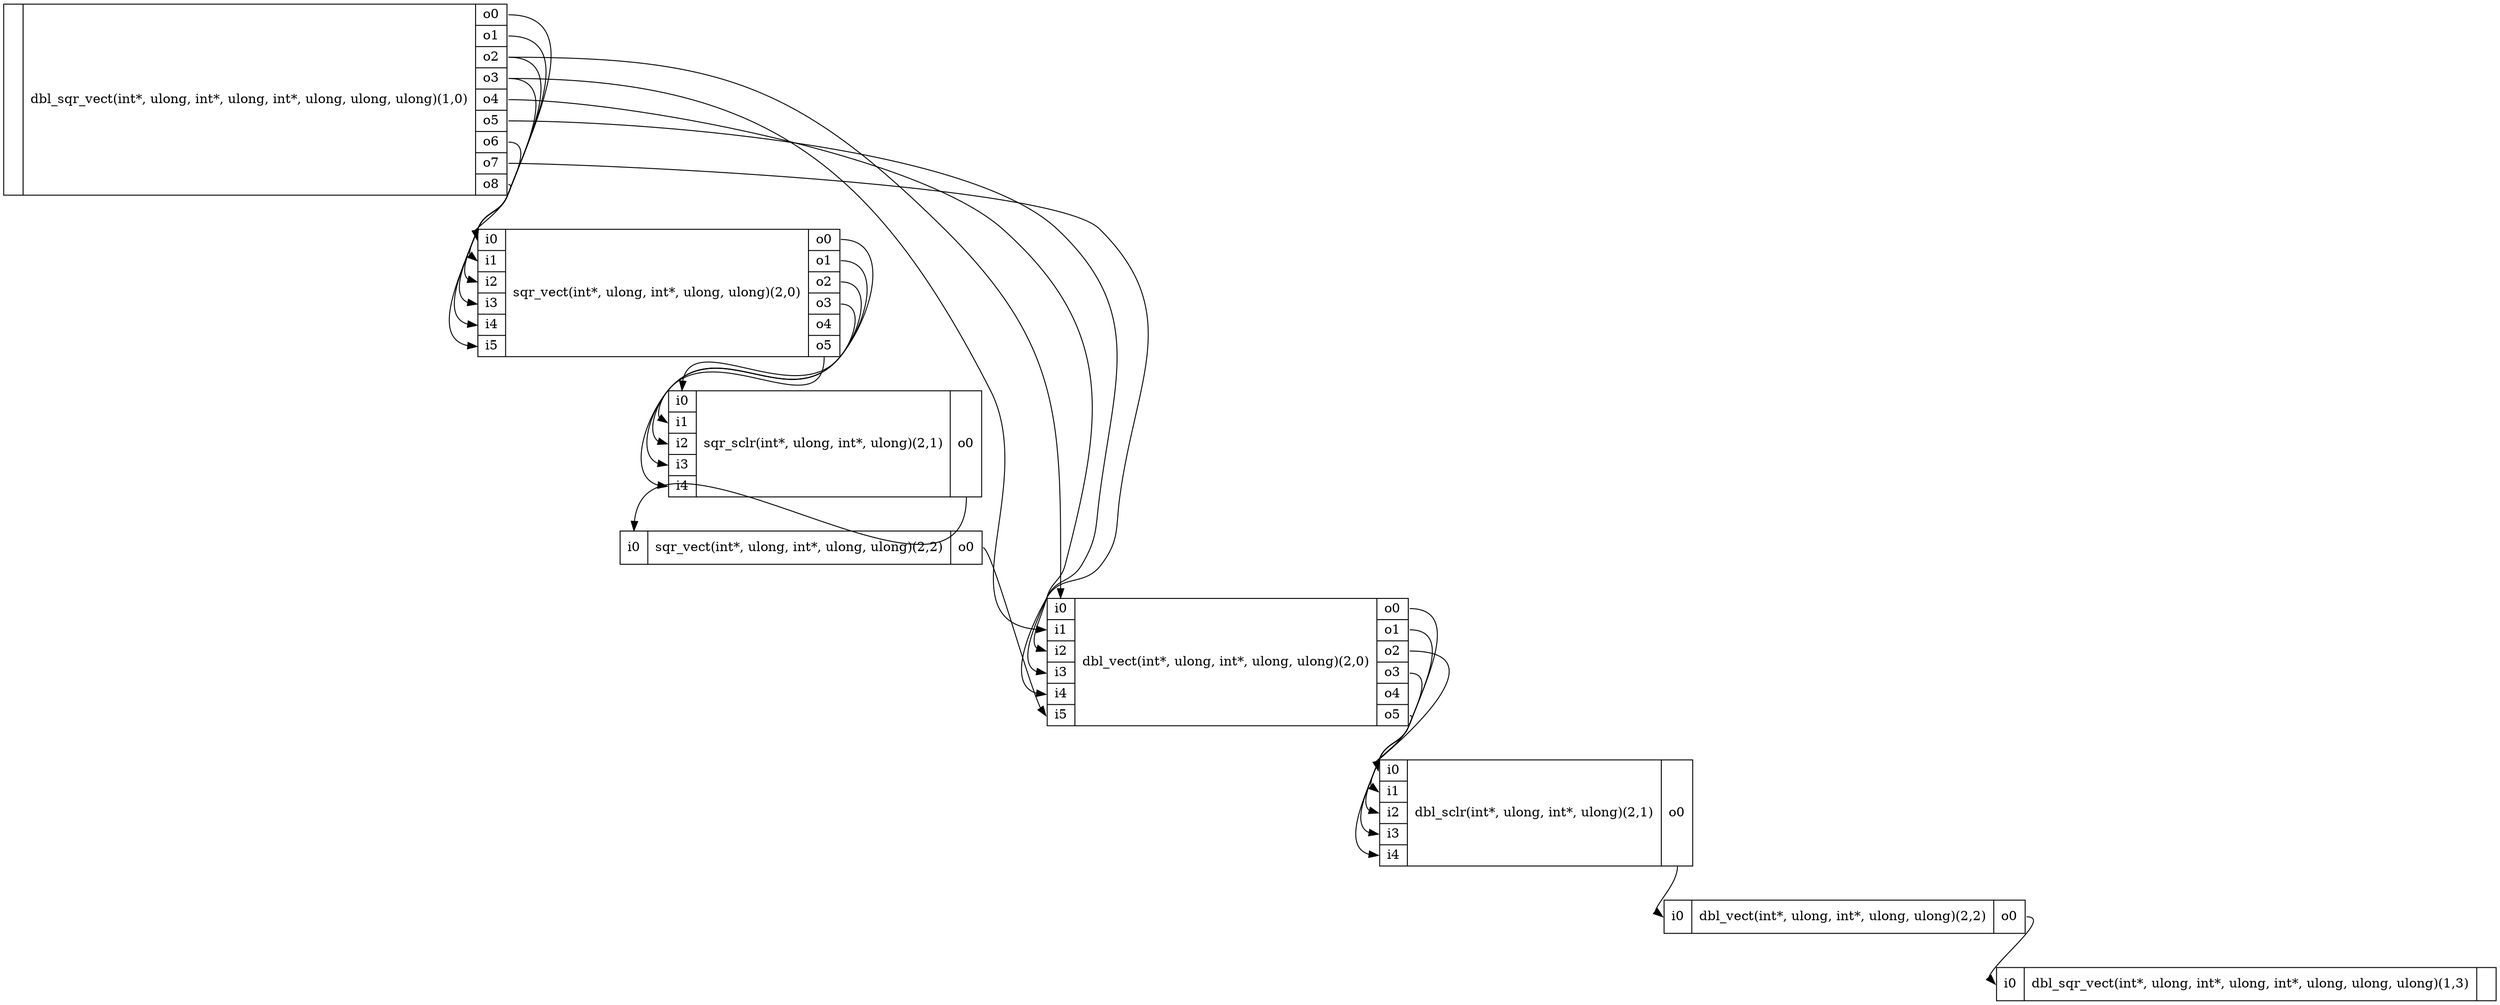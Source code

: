 digraph structs {
	node [shape=record];
	"sqr_sclr(int*, ulong, int*, ulong)(2,1)" [label="{<i0>i0|<i1>i1|<i2>i2|<i3>i3|<i4>i4}|sqr_sclr(int*, ulong, int*, ulong)(2,1)|{<o0>o0}"];
	"sqr_vect(int*, ulong, int*, ulong, ulong)(2,2)" [label="{<i0>i0}|sqr_vect(int*, ulong, int*, ulong, ulong)(2,2)|{<o0>o0}"];
	"dbl_sclr(int*, ulong, int*, ulong)(2,1)" [label="{<i0>i0|<i1>i1|<i2>i2|<i3>i3|<i4>i4}|dbl_sclr(int*, ulong, int*, ulong)(2,1)|{<o0>o0}"];
	"dbl_sqr_vect(int*, ulong, int*, ulong, int*, ulong, ulong, ulong)(1,0)" [label="{}|dbl_sqr_vect(int*, ulong, int*, ulong, int*, ulong, ulong, ulong)(1,0)|{<o0>o0|<o1>o1|<o2>o2|<o3>o3|<o4>o4|<o5>o5|<o6>o6|<o7>o7|<o8>o8}"];
	"dbl_vect(int*, ulong, int*, ulong, ulong)(2,2)" [label="{<i0>i0}|dbl_vect(int*, ulong, int*, ulong, ulong)(2,2)|{<o0>o0}"];
	"sqr_vect(int*, ulong, int*, ulong, ulong)(2,0)" [label="{<i0>i0|<i1>i1|<i2>i2|<i3>i3|<i4>i4|<i5>i5}|sqr_vect(int*, ulong, int*, ulong, ulong)(2,0)|{<o0>o0|<o1>o1|<o2>o2|<o3>o3|<o4>o4|<o5>o5}"];
	"dbl_vect(int*, ulong, int*, ulong, ulong)(2,0)" [label="{<i0>i0|<i1>i1|<i2>i2|<i3>i3|<i4>i4|<i5>i5}|dbl_vect(int*, ulong, int*, ulong, ulong)(2,0)|{<o0>o0|<o1>o1|<o2>o2|<o3>o3|<o4>o4|<o5>o5}"];
	"dbl_sqr_vect(int*, ulong, int*, ulong, int*, ulong, ulong, ulong)(1,3)" [label="{<i0>i0}|dbl_sqr_vect(int*, ulong, int*, ulong, int*, ulong, ulong, ulong)(1,3)|{}"];

	"dbl_sclr(int*, ulong, int*, ulong)(2,1)" -> "dbl_vect(int*, ulong, int*, ulong, ulong)(2,2)" [headport=i0, tailport=o0, ];
	"dbl_vect(int*, ulong, int*, ulong, ulong)(2,0)" -> "dbl_sclr(int*, ulong, int*, ulong)(2,1)" [headport=i0, tailport=o0, ];
	"dbl_vect(int*, ulong, int*, ulong, ulong)(2,2)" -> "dbl_sqr_vect(int*, ulong, int*, ulong, int*, ulong, ulong, ulong)(1,3)" [headport=i0, tailport=o0, ];
	"dbl_sqr_vect(int*, ulong, int*, ulong, int*, ulong, ulong, ulong)(1,0)" -> "sqr_vect(int*, ulong, int*, ulong, ulong)(2,0)" [headport=i4, tailport=o6, ];
	"dbl_vect(int*, ulong, int*, ulong, ulong)(2,0)" -> "dbl_sclr(int*, ulong, int*, ulong)(2,1)" [headport=i1, tailport=o1, ];
	"sqr_vect(int*, ulong, int*, ulong, ulong)(2,2)" -> "dbl_vect(int*, ulong, int*, ulong, ulong)(2,0)" [headport=i5, tailport=o0, ];
	"dbl_vect(int*, ulong, int*, ulong, ulong)(2,0)" -> "dbl_sclr(int*, ulong, int*, ulong)(2,1)" [headport=i4, tailport=o5, ];
	"dbl_sqr_vect(int*, ulong, int*, ulong, int*, ulong, ulong, ulong)(1,0)" -> "dbl_vect(int*, ulong, int*, ulong, ulong)(2,0)" [headport=i1, tailport=o3, ];
	"dbl_sqr_vect(int*, ulong, int*, ulong, int*, ulong, ulong, ulong)(1,0)" -> "sqr_vect(int*, ulong, int*, ulong, ulong)(2,0)" [headport=i3, tailport=o3, ];
	"dbl_sqr_vect(int*, ulong, int*, ulong, int*, ulong, ulong, ulong)(1,0)" -> "dbl_vect(int*, ulong, int*, ulong, ulong)(2,0)" [headport=i0, tailport=o2, ];
	"dbl_sqr_vect(int*, ulong, int*, ulong, int*, ulong, ulong, ulong)(1,0)" -> "sqr_vect(int*, ulong, int*, ulong, ulong)(2,0)" [headport=i2, tailport=o2, ];
	"dbl_vect(int*, ulong, int*, ulong, ulong)(2,0)" -> "dbl_sclr(int*, ulong, int*, ulong)(2,1)" [headport=i2, tailport=o2, ];
	"dbl_sqr_vect(int*, ulong, int*, ulong, int*, ulong, ulong, ulong)(1,0)" -> "sqr_vect(int*, ulong, int*, ulong, ulong)(2,0)" [headport=i0, tailport=o0, ];
	"dbl_sqr_vect(int*, ulong, int*, ulong, int*, ulong, ulong, ulong)(1,0)" -> "sqr_vect(int*, ulong, int*, ulong, ulong)(2,0)" [headport=i5, tailport=o8, ];
	"sqr_vect(int*, ulong, int*, ulong, ulong)(2,0)" -> "sqr_sclr(int*, ulong, int*, ulong)(2,1)" [headport=i1, tailport=o1, ];
	"dbl_vect(int*, ulong, int*, ulong, ulong)(2,0)" -> "dbl_sclr(int*, ulong, int*, ulong)(2,1)" [headport=i3, tailport=o3, ];
	"dbl_sqr_vect(int*, ulong, int*, ulong, int*, ulong, ulong, ulong)(1,0)" -> "sqr_vect(int*, ulong, int*, ulong, ulong)(2,0)" [headport=i1, tailport=o1, ];
	"dbl_sqr_vect(int*, ulong, int*, ulong, int*, ulong, ulong, ulong)(1,0)" -> "dbl_vect(int*, ulong, int*, ulong, ulong)(2,0)" [headport=i2, tailport=o4, ];
	"dbl_sqr_vect(int*, ulong, int*, ulong, int*, ulong, ulong, ulong)(1,0)" -> "dbl_vect(int*, ulong, int*, ulong, ulong)(2,0)" [headport=i3, tailport=o5, ];
	"sqr_sclr(int*, ulong, int*, ulong)(2,1)" -> "sqr_vect(int*, ulong, int*, ulong, ulong)(2,2)" [headport=i0, tailport=o0, ];
	"dbl_sqr_vect(int*, ulong, int*, ulong, int*, ulong, ulong, ulong)(1,0)" -> "dbl_vect(int*, ulong, int*, ulong, ulong)(2,0)" [headport=i4, tailport=o7, ];
	"sqr_vect(int*, ulong, int*, ulong, ulong)(2,0)" -> "sqr_sclr(int*, ulong, int*, ulong)(2,1)" [headport=i0, tailport=o0, ];
	"sqr_vect(int*, ulong, int*, ulong, ulong)(2,0)" -> "sqr_sclr(int*, ulong, int*, ulong)(2,1)" [headport=i2, tailport=o2, ];
	"sqr_vect(int*, ulong, int*, ulong, ulong)(2,0)" -> "sqr_sclr(int*, ulong, int*, ulong)(2,1)" [headport=i3, tailport=o3, ];
	"sqr_vect(int*, ulong, int*, ulong, ulong)(2,0)" -> "sqr_sclr(int*, ulong, int*, ulong)(2,1)" [headport=i4, tailport=o5, ];
}
